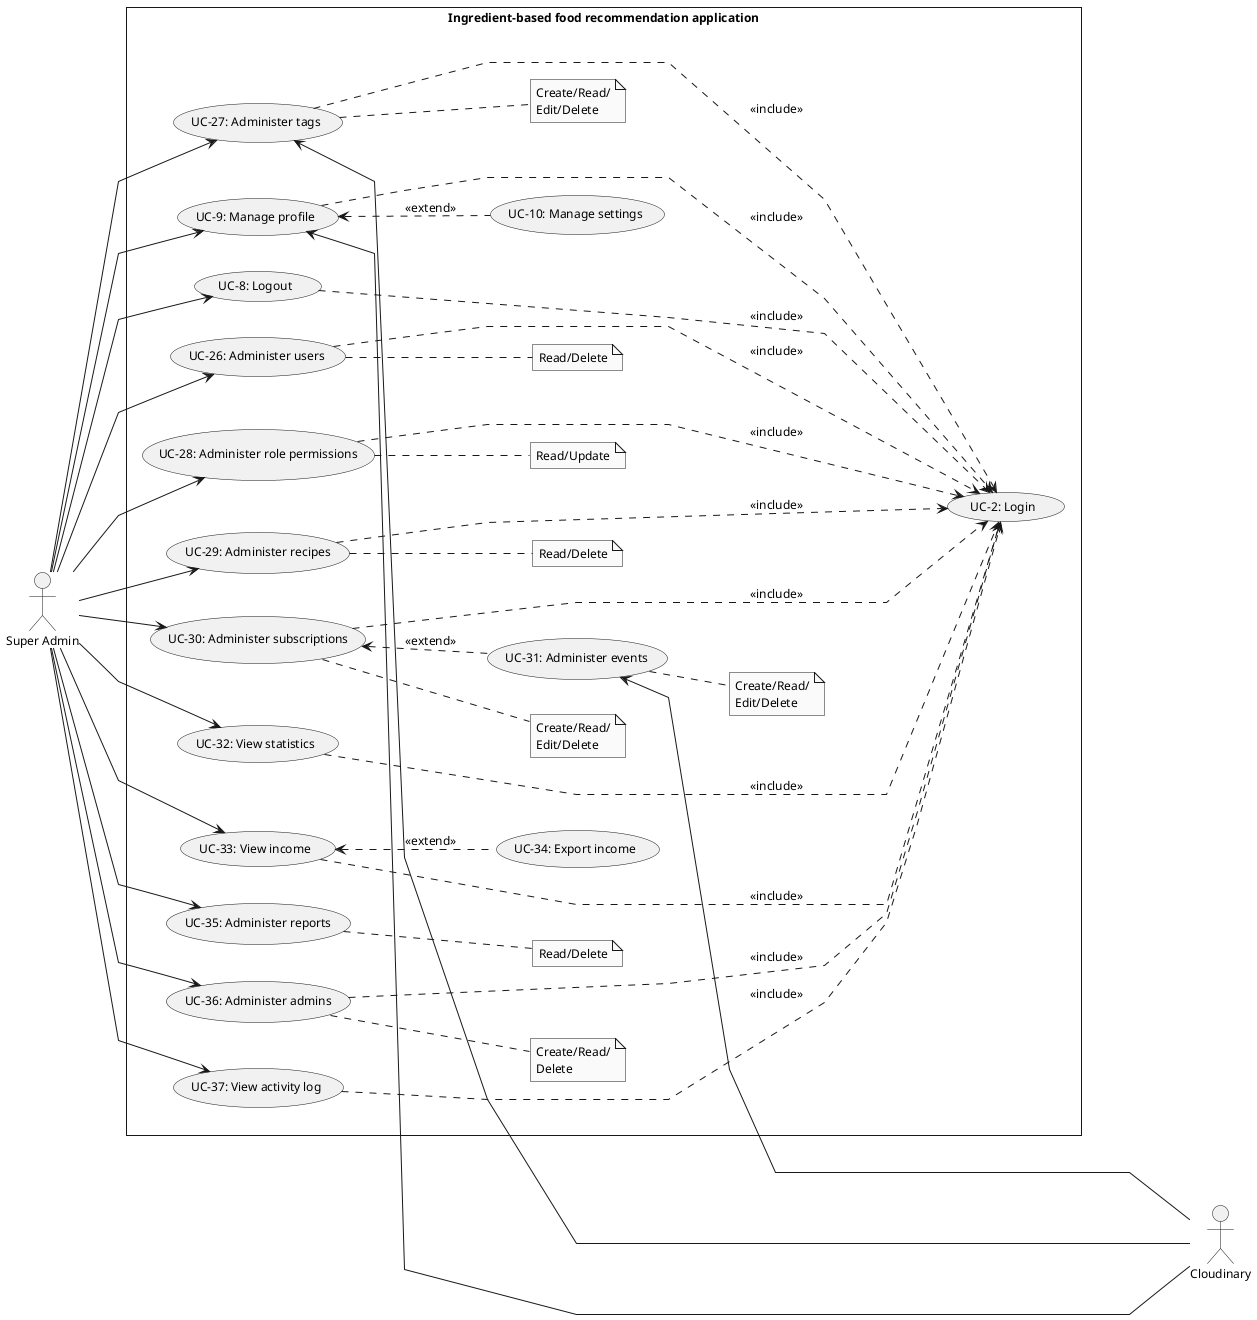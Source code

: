 @startuml SuperAdminUsecase
skinparam style strictuml
skinparam monochrome true
skinparam linetype polyline
skinparam defaultFontSize 12
left to right direction
actor "Super Admin" as admin
actor "Cloudinary" as cl

rectangle Ingredient-based<U+0020>food<U+0020>recommendation<U+0020>application {
    usecase "UC-2: Login" as ucLogin
    usecase "UC-8: Logout" as ucLogout
    usecase "UC-9: Manage profile" as ucManageProfile
    usecase "UC-10: Manage settings" as ucManageSetting

    usecase "UC-26: Administer users" as ucAdmUser
    usecase "UC-27: Administer tags" as ucAdmTags
    usecase "UC-28: Administer role permissions" as ucAdmRolePermis
    usecase "UC-29: Administer recipes" as ucAdmRecipe
    usecase "UC-30: Administer subscriptions" as ucAdmSubcript
        usecase "UC-31: Administer events" as ucAdmEvent
    usecase "UC-32: View statistics" as ucViewStatistic
        usecase "UC-33: View income" as ucViewIncome
        usecase "UC-34: Export income" as ucExportIncome
    usecase "UC-35: Administer reports" as ucAdmReport
    usecase "UC-36: Administer admins" as ucAdmAdmin
    usecase "UC-37: View activity log" as ucViewActivityLog

    note "Read/Delete" as noteAdmUser
    note "Read/Delete" as noteAdmRecipe
    note "Create/Read/\nEdit/Delete" as noteAdmTag
    note "Create/Read/\nEdit/Delete" as noteAdmSubcipt
    note "Create/Read/\nEdit/Delete" as noteAdmEvent
    note "Create/Read/\nDelete" as noteAdmAdmin
    note "Read/Delete" as noteAdmReport
    note "Read/Update" as noteAmdRolePermis

    admin --> ucAdmUser
        ucAdmUser .. noteAdmUser
    admin --> ucAdmRecipe
        ucAdmRecipe .. noteAdmRecipe
    admin --> ucAdmReport
        ucAdmReport .. noteAdmReport
    admin --> ucAdmTags
        ucAdmTags .. noteAdmTag
    admin --> ucAdmRolePermis
        ucAdmRolePermis .. noteAmdRolePermis
    admin --> ucAdmSubcript
        ucAdmSubcript <.. ucAdmEvent : <<extend>>
            ucAdmEvent .. noteAdmEvent
        ucAdmSubcript .. noteAdmSubcipt
    admin --> ucViewStatistic
    admin --> ucViewIncome
        ucViewIncome <.. ucExportIncome : <<extend>>
    admin --> ucViewActivityLog
    admin --> ucManageProfile
        ucManageProfile <.. ucManageSetting: <<extend>>
    admin --> ucLogout
    admin --> ucAdmAdmin
        ucAdmAdmin .. noteAdmAdmin

    ucLogout .....> ucLogin : <<include>>
    ucViewStatistic .....> ucLogin : <<include>>
    ucAdmUser .....> ucLogin : <<include>>
    ucAdmRolePermis .....> ucLogin : <<include>>
    ucAdmRecipe .....> ucLogin : <<include>>
    ucAdmTags .....> ucLogin : <<include>>
    ucAdmSubcript .....> ucLogin : <<include>>
    ucViewIncome .....> ucLogin : <<include>>
    ucManageProfile .....> ucLogin : <<include>>
    ucViewActivityLog .....> ucLogin : <<include>>
    ucAdmAdmin .....> ucLogin : <<include>>

    cl --up---> ucManageProfile
    cl --up----> ucAdmEvent
    cl --up---> ucAdmTags
}

@enduml
